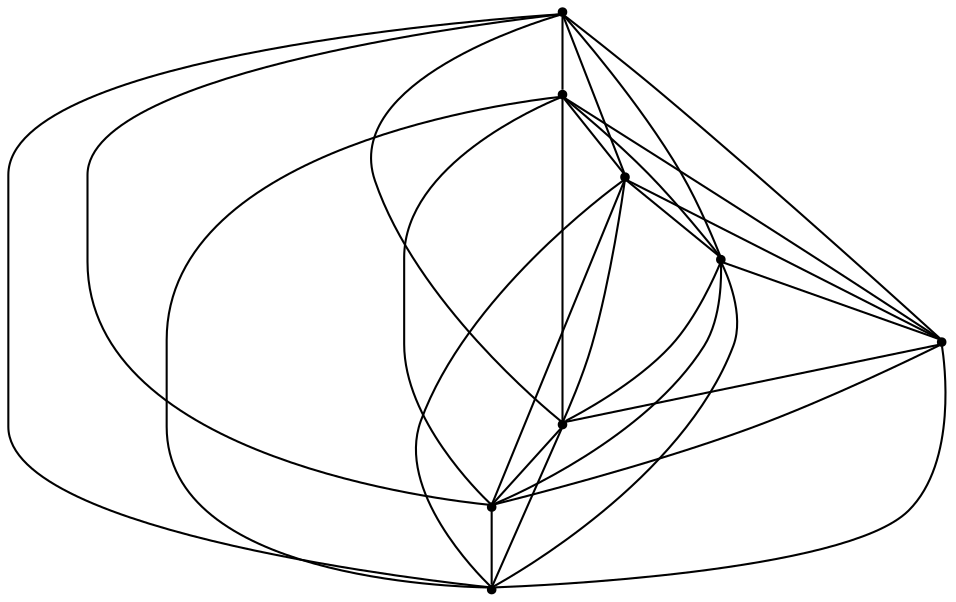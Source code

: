 graph {
  node [shape=point,comment="{\"directed\":false,\"doi\":\"10.1007/978-3-642-18469-7_30\",\"figure\":\"8 (2)\"}"]

  v0 [pos="1499.3606176306494,724.8165407099189"]
  v1 [pos="1493.1387980720792,634.0771121604773"]
  v2 [pos="1486.929450150178,1021.2762489601557"]
  v3 [pos="1481.954539735295,1305.6258095386172"]
  v4 [pos="1481.954539735295,1124.136412656217"]
  v5 [pos="1458.335041546882,916.001266658552"]
  v6 [pos="1452.1216212538234,1214.8852363973"]
  v7 [pos="1435.962452502156,815.5663977631114"]

  v0 -- v3 [id="-1",pos="1499.3606176306494,724.8165407099189 1514.3042154072998,742.2004749316345 1514.3042154072998,742.2004749316345 1514.3042154072998,742.2004749316345 1518.8496179266995,747.5137975925927 1518.8496179266995,747.5137975925927 1518.8496179266995,747.5137975925927 1531.8603347274764,762.6203755135402 1538.3907636628012,794.4879753224143 1538.3907636628012,843.0873463379628 1538.3907636628012,891.6909777788239 1539.3248637969782,924.7629425940236 1541.1847920614186,942.3115708688744 1543.0529923297725,959.8560658952873 1543.9828928311933,977.4046941701381 1543.9828928311933,994.9491256081136 1543.9828928311933,1012.4977538829644 1543.7493677976493,1029.8463329334277 1543.2823177305609,1047.0074532701292 1542.8152676634725,1064.126859591828 1542.585942262684,1103.9540148883889 1542.585942262684,1166.4931795851242 1542.585942262684,1228.990630266857 1532.4817531137414,1267.809336533042 1512.244231909763,1282.949298383679 1481.954539735295,1305.6258095386172 1481.954539735295,1305.6258095386172 1481.954539735295,1305.6258095386172"]
  v7 -- v3 [id="-2",pos="1435.962452502156,815.5663977631114 1416.9196950018134,840.6789978559368 1416.9196950018134,840.6789978559368 1416.9196950018134,840.6789978559368 1404.2551297493962,857.4107690626113 1397.887341137161,874.1426674461609 1397.887341137161,890.9120194194002 1397.887341137161,907.6396573776369 1397.4202910700726,924.7632605362111 1396.4861909358958,942.3076919741866 1395.5520908017188,959.8521870005997 1395.0850407346304,994.5618720237144 1395.0850407346304,1046.382633283215 1395.0850407346304,1098.2075913795907 1394.1593398659654,1131.7087781479422 1392.291012336013,1146.8070259835768 1390.427011700415,1161.9469242457765 1390.427011700415,1177.0826892595383 1392.291012336013,1192.189267180486 1394.1593398659654,1207.3249686058102 1395.0850407346304,1222.4274132783203 1395.0850407346304,1237.5631782920823 1395.0850407346304,1252.707273391157 1409.5761917126388,1267.8054576383543 1438.5167518642947,1282.9454194889913 1461.202149918531,1294.7847599025465 1461.202149918531,1294.7847599025465 1461.202149918531,1294.7847599025465 1481.954539735295,1305.6258095386172 1481.954539735295,1305.6258095386172 1481.954539735295,1305.6258095386172"]
  v7 -- v6 [id="-3",pos="1435.962452502156,815.5663977631114 1419.7176685099892,840.6748010190615 1419.7176685099892,840.6748010190615 1419.7176685099892,840.6748010190615 1408.91710389317,857.4107690626113 1403.4792157823558,874.1384706092856 1403.4792157823558,890.9119558309626 1403.4792157823558,907.6396573776369 1403.0121657152674,924.7590001108983 1402.0822652138463,942.3076919741866 1401.1481650796695,959.8521234121621 1400.6811150125811,994.5576751868391 1400.6811150125811,1046.3784364463397 1400.6811150125811,1098.2075913795907 1401.615215146758,1131.704581311067 1403.4792157823558,1146.8069623951392 1405.3433436795524,1161.946860657339 1413.929556479658,1177.082625671101 1429.1921672687538,1192.1850703436107 1435.760011114085,1198.6694376696423 1435.760011114085,1198.6694376696423 1435.760011114085,1198.6694376696423 1452.1216212538234,1214.8852363973 1452.1216212538234,1214.8852363973 1452.1216212538234,1214.8852363973"]
  v5 -- v3 [id="-4",pos="1458.335041546882,916.001266658552 1441.698291830837,931.9806753697889 1441.698291830837,931.9806753697889 1441.698291830837,931.9806753697889 1430.9061264795293,942.3073104435616 1430.9061264795293,942.3073104435616 1430.9061264795293,942.3073104435616 1412.6452324259642,959.8518054699746 1403.4793430439545,994.5573572446516 1403.4793430439545,1046.378118504152 1403.4793430439545,1098.2072098489657 1401.615215146758,1131.704199780442 1397.8872138755623,1146.8066444529518 1394.159085342768,1161.9465427151513 1393.224985208591,1177.0823077289133 1395.0849134730317,1192.1847524014233 1396.9531137413856,1207.3246506636228 1397.8872138755623,1222.4270317476953 1397.8872138755623,1237.562796761457 1397.8872138755623,1252.7026950236568 1411.9071151537264,1267.8051396961666 1439.9135751712054,1282.9450379583664 1481.954539735295,1305.6258095386172 1481.954539735295,1305.6258095386172 1481.954539735295,1305.6258095386172"]
  v6 -- v5 [id="-5",pos="1452.1216212538234,1214.8852363973 1448.616486857284,1192.1850067551732 1448.616486857284,1192.1850067551732 1448.616486857284,1192.1850067551732 1446.2896357873535,1177.082625671101 1445.5848610539651,1161.946860657339 1446.518961188142,1146.8069623951392 1447.4530613223187,1131.7045177226296 1445.3929505631834,1115.5561068416164 1440.3055408950834,1098.4367005199176 1435.213804332629,1081.279840608529 1433.6249432733377,1064.1229171087027 1435.4889439089357,1047.003510787004 1437.3530718061322,1029.84245403874 1438.282972307553,1012.4938113998392 1438.282972307553,994.9451831249884 1438.282972307553,977.4007516870129 1441.6274071203825,959.8521234121621 1448.3078774805294,942.3076283857491 1450.2845046309428,937.1067936707353 1450.2845046309428,937.1067936707353 1450.2845046309428,937.1067936707353 1458.335041546882,916.001266658552 1458.335041546882,916.001266658552 1458.335041546882,916.001266658552"]
  v7 -- v2 [id="-6",pos="1435.962452502156,815.5663977631114 1451.139448050752,832.8025524560676 1451.139448050752,832.8025524560676 1451.139448050752,832.8025524560676 1458.0951852488042,840.6787435021868 1458.0951852488042,840.6787435021868 1458.0951852488042,840.6787435021868 1472.8532037992063,857.4106418857361 1482.023292813972,874.1424766808482 1485.5970530275895,890.9118286540877 1489.170940502806,907.6394666123244 1490.9556571624375,924.7630697708986 1490.9556571624375,942.3116980457494 1490.9556571624375,959.8519962352871 1490.296823866166,977.4006245101378 1488.9374154692616,994.9450559481133 1486.929450150178,1021.2762489601557 1486.929450150178,1021.2762489601557 1486.929450150178,1021.2762489601557"]
  v5 -- v4 [id="-7",pos="1458.335041546882,916.001266658552 1452.4991109708535,942.3073740319991 1452.4991109708535,942.3073740319991 1452.4991109708535,942.3073740319991 1448.6167413804812,959.8518690584121 1446.6734567689173,985.9810575016136 1446.6734567689173,1020.6824124394153 1446.6734567689173,1055.3504470359649 1452.540725513616,1081.279586254779 1464.3088600650601,1098.4365097546051 1469.046045813643,1105.3042517703484 1469.046045813643,1105.3042517703484 1469.046045813643,1105.3042517703484 1481.954539735295,1124.136412656217 1481.954539735295,1124.136412656217 1481.954539735295,1124.136412656217"]
  v5 -- v1 [id="-11",pos="1458.335041546882,916.001266658552 1470.7558053916628,896.8920668475878 1470.7558053916628,896.8920668475878 1470.7558053916628,896.8920668475878 1474.6381749820353,890.9119558309626 1474.6381749820353,890.9119558309626 1474.6381749820353,890.9119558309626 1485.5138239420648,874.1426038577233 1490.9557844240362,849.8428547615115 1490.9557844240362,817.9711852926373 1490.9557844240362,786.1369058250154 1484.2711144311334,762.616433030415 1470.8308897348732,747.5140519463428 1457.4322795813755,732.374153684143 1450.7100674168676,717.2717726000708 1450.7100674168676,702.1359439978712 1450.7100674168676,686.9960457356715 1457.7826307624912,671.8936646515992 1471.919230926628,656.7537663893995 1493.1387980720792,634.0771121604773 1493.1387980720792,634.0771121604773 1493.1387980720792,634.0771121604773"]
  v5 -- v0 [id="-12",pos="1458.335041546882,916.001266658552 1472.1944977645333,897.8212210963961 1472.1944977645333,897.8212210963961 1472.1944977645333,897.8212210963961 1477.4364030134084,890.9118286540877 1477.4364030134084,890.9118286540877 1477.4364030134084,890.9118286540877 1490.1802522417918,874.1382798439731 1496.5521132251843,849.8385307477613 1496.5521132251843,817.9710581157624 1496.5521132251843,786.1367786481405 1497.0150909211154,762.6163058535401 1497.9491910552922,747.5097279325923 1499.3606176306494,724.8165407099189 1499.3606176306494,724.8165407099189 1499.3606176306494,724.8165407099189"]
  v4 -- v2 [id="-13",pos="1481.954539735295,1124.136412656217 1477.3611914085993,1102.1290267320242 1477.3611914085993,1102.1290267320242 1477.3611914085993,1102.1290267320242 1476.5813323320006,1098.4409609452305 1476.5813323320006,1098.4409609452305 1476.5813323320006,1098.4409609452305 1473.0075721183828,1081.2840374454042 1473.8623882765935,1064.127113945578 1479.0667513538635,1047.0035743754415 1486.929450150178,1021.2762489601557 1486.929450150178,1021.2762489601557 1486.929450150178,1021.2762489601557"]
  v2 -- v6 [id="-15",pos="1486.929450150178,1021.2762489601557 1476.276795326403,1047.003256433254 1476.276795326403,1047.003256433254 1476.276795326403,1047.003256433254 1469.2043592423781,1064.1267960033906 1464.0792801410744,1081.2837195032166 1460.9683703617893,1098.4406430030429 1457.8616602152601,1115.5599857363043 1455.8432912604856,1131.7083966173172 1454.9091911263088,1146.8066444529518 1453.9792906248877,1161.9507395520268 1453.2787155242552,1177.0865045657886 1452.8116654571668,1192.1888856498608 1452.8116654571668,1192.459772393628 1452.8116654571668,1192.459772393628 1452.8116654571668,1192.459772393628 1452.1216212538234,1214.8852363973 1452.1216212538234,1214.8852363973 1452.1216212538234,1214.8852363973"]
  v3 -- v4 [id="-16",pos="1481.954539735295,1305.6258095386172 1481.2477606317275,1282.9411590636787 1481.2477606317275,1282.9411590636787 1481.2477606317275,1282.9411590636787 1480.780710564639,1267.8012608014787 1480.0801354640066,1252.7030129658442 1479.1501077009868,1237.5630511152071 1478.21600756681,1222.4273496898827 1478.21600756681,1207.3207717689352 1479.1501077009868,1192.1850067551732 1480.0801354640066,1177.0825620826633 1480.780710564639,1161.9426638204636 1481.2477606317275,1146.8027655582641 1481.2477606317275,1146.5735292410623 1481.2477606317275,1146.5735292410623 1481.2477606317275,1146.5735292410623 1481.954539735295,1124.136412656217 1481.954539735295,1124.136412656217 1481.954539735295,1124.136412656217"]
  v3 -- v2 [id="-17",pos="1481.954539735295,1305.6258095386172 1484.041789030345,1282.9451651352415 1484.041789030345,1282.9451651352415 1484.041789030345,1282.9451651352415 1485.4429392316104,1267.8052668730415 1485.6722646323988,1252.707019037407 1484.7423641309776,1237.5671207752075 1483.812336367958,1222.4271589245702 1489.170940502806,1207.324777840498 1500.7847067350735,1192.189012826736 1512.3609307957358,1177.0866317426635 1517.2524848634953,1161.9466698920264 1515.3925565990546,1146.806771629827 1513.524356330701,1131.7085237941922 1512.590256196524,1115.5601129131792 1512.590256196524,1098.4407065914804 1512.590256196524,1081.2796498432165 1508.3201205150297,1064.1227263433902 1499.7755222576861,1047.0033200216913 1497.052505831122,1041.5691157410379 1497.052505831122,1041.5691157410379 1497.052505831122,1041.5691157410379 1486.929450150178,1021.2762489601557 1486.929450150178,1021.2762489601557 1486.929450150178,1021.2762489601557"]
  v2 -- v0 [id="-18",pos="1486.929450150178,1021.2762489601557 1491.7355162390363,994.9450559481133 1491.7355162390363,994.9450559481133 1491.7355162390363,994.9450559481133 1494.9548529003812,977.4005609217004 1496.5477863308297,959.8519326468496 1496.5477863308297,942.3075012088741 1496.5477863308297,924.7588093455857 1497.014836397918,907.6394666123244 1497.9489365320949,890.9117650656501 1498.8789642951147,874.1382798439731 1499.346014362203,842.2707436235366 1499.346014362203,795.3006355537152 1499.346014362203,747.280555203828 1499.346014362203,747.280555203828 1499.346014362203,747.280555203828 1499.3606176306494,724.8165407099189 1499.3606176306494,724.8165407099189 1499.3606176306494,724.8165407099189"]
  v4 -- v1 [id="-19",pos="1481.954539735295,1124.136412656217 1500.1631610872098,1098.43256727148 1500.1631610872098,1098.43256727148 1500.1631610872098,1098.43256727148 1512.2857191909268,1081.2756437716537 1522.1897258451743,1064.118783860265 1529.766754167893,1046.999377538566 1537.3772522910594,1029.84245403874 1542.5814881067308,1012.4896781514014 1545.3797161381042,994.9410498765507 1548.173617275123,977.3965548501376 1549.5747674763882,935.5482410675125 1549.5747674763882,869.4001146002383 1549.5747674763882,803.2563121467142 1549.1077174092998,762.6122361935397 1548.173617275123,747.5098551094675 1547.2479164064578,732.374153684143 1546.7766667066135,717.2675757631955 1546.7766667066135,702.1317471609959 1546.7766667066135,686.9918488987964 1537.8401027253922,671.889467814724 1519.9378318568556,656.7495695525242 1510.8052850136953,649.0275168789149 1510.8052850136953,649.0275168789149 1510.8052850136953,649.0275168789149 1493.1387980720792,634.0771121604773 1493.1387980720792,634.0771121604773 1493.1387980720792,634.0771121604773"]
  v0 -- v7 [id="-20",pos="1499.3606176306494,724.8165407099189 1486.681449109786,747.5139247694676 1486.681449109786,747.5139247694676 1486.681449109786,747.5139247694676 1478.2536770000138,762.6163058535401 1467.686637416739,777.7562041157398 1454.9887296254724,792.8961023779393 1450.7142670496235,798.0177694882607 1450.7142670496235,798.0177694882607 1450.7142670496235,798.0177694882607 1435.962452502156,815.5663977631114 1435.962452502156,815.5663977631114 1435.962452502156,815.5663977631114"]
  v7 -- v5 [id="-21",pos="1435.962452502156,815.5663977631114 1449.9342807114258,833.6944438804985 1449.9342807114258,833.6944438804985 1449.9342807114258,833.6944438804985 1455.2928848462739,840.6788706790617 1455.2928848462739,840.6788706790617 1455.2928848462739,840.6788706790617 1468.190975132235,857.4149658994866 1471.9191036650293,874.1426038577233 1466.485415186971,890.9118922425253 1458.335041546882,916.001266658552 1458.335041546882,916.001266658552 1458.335041546882,916.001266658552"]
  v0 -- v4 [id="-23",pos="1499.3606176306494,724.8165407099189 1502.1441151319777,747.5140519463428 1502.1441151319777,747.5140519463428 1502.1441151319777,747.5140519463428 1504.0081157675754,762.616433030415 1504.9422159017522,786.1369058250154 1504.9422159017522,817.9710581157624 1504.9422159017522,849.8386579246362 1504.4751658346638,874.1425402692857 1503.545265333243,890.9119558309626 1502.6111651990661,907.6395937891994 1502.1441151319777,924.7590001108983 1502.1441151319777,942.3076283857491 1502.1441151319777,959.8521234121621 1504.2458404338756,977.4007516870129 1508.478433943765,994.9451831249884 1512.6736125436476,1012.4938113998392 1514.9255065319662,1029.8465872871775 1515.1590315655103,1047.003510787004 1515.43009877066,1064.1229171087027 1509.9546684882405,1081.279840608529 1498.766337780299,1098.4367005199176 1494.4169181228383,1105.0752698068966 1494.4169181228383,1105.0752698068966 1494.4169181228383,1105.0752698068966 1481.954539735295,1124.136412656217 1481.954539735295,1124.136412656217 1481.954539735295,1124.136412656217"]
  v2 -- v1 [id="-24",pos="1486.929450150178,1021.2762489601557 1512.6319980008852,994.9449923596759 1512.6319980008852,994.9449923596759 1512.6319980008852,994.9449923596759 1529.8003512299397,977.4005609217004 1539.3206641642223,959.8519326468496 1541.180592428663,942.3116344573118 1543.0487926970166,924.763006182461 1543.9786931984377,891.6910413672615 1543.9786931984377,843.0874735148377 1543.9786931984377,794.4879753224143 1543.5116431313493,762.6163058535401 1542.5817426299282,747.5137975925927 1541.6476424957514,732.3780961672683 1541.180592428663,717.2715182463207 1541.180592428663,702.1358168209963 1541.180592428663,686.9959185587966 1533.1823282143741,671.8934102978492 1517.1398583486796,656.7535120356495 1509.9130539454782,649.9232236095961 1509.9130539454782,649.9232236095961 1509.9130539454782,649.9232236095961 1493.1387980720792,634.0771121604773 1493.1387980720792,634.0771121604773 1493.1387980720792,634.0771121604773"]
  v0 -- v1 [id="-26",pos="1499.3606176306494,724.8165407099189 1498.6496388943262,702.1356896441212 1498.6496388943262,702.1356896441212 1498.6496388943262,702.1356896441212 1498.1825888272379,686.9915945450464 1497.1734043498507,671.8932831209743 1495.5429287477969,656.7533848587746 1495.5053865761918,656.4033940987526 1495.5053865761918,656.4033940987526 1495.5053865761918,656.4033940987526 1493.1387980720792,634.0771121604773 1493.1387980720792,634.0771121604773 1493.1387980720792,634.0771121604773"]
  v4 -- v7 [id="-28",pos="1481.954539735295,1124.136412656217 1467.6865101551402,1106.2044732800923 1467.6865101551402,1106.2044732800923 1467.6865101551402,1106.2044732800923 1461.5106320336868,1098.4407065914804 1461.5106320336868,1098.4407065914804 1461.5106320336868,1098.4407065914804 1447.8784968466448,1081.2837830916542 1440.1471002047497,1064.1227263433902 1438.2830995691518,1047.0033836101288 1436.4189716719552,1029.8464601103028 1435.4848715377784,1012.4936842229641 1435.4848715377784,994.9491891965512 1435.4848715377784,977.4047577585757 1434.7468815271393,959.8561294837249 1433.2706469826637,942.3116344573118 1431.8319546097932,924.763006182461 1431.0938373375554,907.6435998607622 1431.0938373375554,890.9117650656501 1431.0938373375554,874.1424130924108 1431.9111113241609,857.4147115457365 1433.5041720162078,840.6787435021868 1435.962452502156,815.5663977631114 1435.962452502156,815.5663977631114 1435.962452502156,815.5663977631114"]
  v7 -- v1 [id="-33",pos="1435.962452502156,815.5663977631114 1441.6984190924356,793.7878666254953 1441.6984190924356,793.7878666254953 1441.6984190924356,793.7878666254953 1441.9361437587356,792.8961023779393 1441.9361437587356,792.8961023779393 1441.9361437587356,792.8961023779393 1445.9352122350808,777.7562041157398 1447.4489889511617,762.6163058535401 1446.5148888169847,747.5137975925927 1445.5849883155638,732.3780961672683 1445.1220106196326,717.275715083196 1445.1220106196326,702.1358168209963 1445.1220106196326,686.9959185587966 1453.1202748339213,671.8976071347245 1469.1252025280105,656.7577088725247 1493.1387980720792,634.0771121604773 1493.1387980720792,634.0771121604773 1493.1387980720792,634.0771121604773"]
  v4 -- v6 [id="-35",pos="1481.954539735295,1124.136412656217 1470.7558053916628,1143.9314932512088 1470.7558053916628,1143.9314932512088 1470.7558053916628,1143.9314932512088 1469.1253297896092,1146.8069623951392 1469.1253297896092,1146.8069623951392 1469.1253297896092,1146.8069623951392 1460.57653189951,1161.946860657339 1455.605821117383,1177.082625671101 1454.2088705488734,1192.1850067551732 1452.1216212538234,1214.8852363973 1452.1216212538234,1214.8852363973 1452.1216212538234,1214.8852363973"]
  v6 -- v3 [id="-37",pos="1452.1216212538234,1214.8852363973 1462.3280332818908,1235.1211279381791 1462.3280332818908,1235.1211279381791 1462.3280332818908,1235.1211279381791 1463.5290009884613,1237.5631782920823 1463.5290009884613,1237.5631782920823 1463.5290009884613,1237.5631782920823 1471.1436987443838,1252.707273391157 1476.1186091592667,1267.8055212267918 1478.4454602291971,1282.9454194889913 1481.954539735295,1305.6258095386172 1481.954539735295,1305.6258095386172 1481.954539735295,1305.6258095386172"]
  v5 -- v2 [id="-40",pos="1458.335041546882,916.001266658552 1473.3203811278934,942.3118252226244 1473.3203811278934,942.3118252226244 1473.3203811278934,942.3118252226244 1483.3410866681138,959.8562566605999 1488.0825993110511,977.4048849354507 1487.6155492439627,994.9493799618637 1487.5362652679964,998.8291648877321 1487.5362652679964,998.8291648877321 1487.5362652679964,998.8291648877321 1486.929450150178,1021.2762489601557 1486.929450150178,1021.2762489601557 1486.929450150178,1021.2762489601557"]
  v6 -- v0 [id="-42",pos="1452.1216212538234,1214.8852363973 1483.770594563597,1192.1847524014233 1483.770594563597,1192.1847524014233 1483.770594563597,1192.1847524014233 1504.8213173830236,1177.0823713173509 1516.3182574677198,1161.9466063035889 1518.1864577360734,1146.8067080413894 1520.0546580044272,1131.7042633688793 1520.9804861346909,1115.5558524878666 1520.9804861346909,1098.4364461661676 1520.9804861346909,1081.279586254779 1520.8678596198754,1064.1226627549527 1520.6718767579364,1047.003256433254 1520.4758938959974,1029.8421996849897 1518.2615420792838,1012.4935570460891 1514.070563112157,994.9449287712384 1509.8337699695119,977.4004973332628 1507.73624430037,959.8518690584121 1507.73624430037,942.3073740319991 1507.73624430037,924.7587457571483 1508.2032943674583,907.6393394354495 1509.137394501635,890.9117014772128 1510.067295003056,874.138152667098 1510.5343450701444,849.8385307477613 1510.5343450701444,817.9708037620123 1510.5343450701444,786.1366514712654 1508.6703444345467,762.616178676665 1504.9380162689965,747.5096007557174 1504.7462330398132,746.6970677012914 1504.7462330398132,746.6970677012914 1504.7462330398132,746.6970677012914 1499.3606176306494,724.8165407099189 1499.3606176306494,724.8165407099189 1499.3606176306494,724.8165407099189"]
  v6 -- v1 [id="-44",pos="1452.1216212538234,1214.8852363973 1424.9972431920683,1192.1890764151735 1424.9972431920683,1192.1890764151735 1424.9972431920683,1192.1890764151735 1406.936531633198,1177.086695331101 1396.0191408688072,1161.946733480464 1392.2869399648557,1146.8068352182643 1388.5588114320615,1131.7085873826297 1386.6988831676208,1098.2074006142784 1386.6988831676208,1046.3825061063399 1386.6988831676208,994.5617448468394 1387.1576612307963,959.8561930721623 1388.091761364973,942.3116980457494 1389.0258614991499,924.7630697708986 1389.4929115662383,907.6436634491997 1389.4929115662383,890.9118286540877 1389.4929115662383,874.1424766808482 1390.427011700415,857.4148387226114 1392.2869399648557,840.6787435021868 1394.1551402332095,823.9511691323873 1395.0850407346304,792.8962295548145 1395.0850407346304,747.5139247694676 1395.0850407346304,702.1358168209963 1411.4359927154808,671.8977343115996 1444.1087537710882,656.7578360493999 1471.8816887550229,643.9099194285939 1471.8816887550229,643.9099194285939 1471.8816887550229,643.9099194285939 1493.1387980720792,634.0771121604773 1493.1387980720792,634.0771121604773 1493.1387980720792,634.0771121604773"]
  v3 -- v1 [id="-48",pos="1481.954539735295,1305.6258095386172 1515.042205417939,1282.9453559005537 1515.042205417939,1282.9453559005537 1515.042205417939,1282.9453559005537 1537.1437272575154,1267.8054576383543 1548.1737445367216,1228.982554535294 1548.1737445367216,1166.4851038535612 1548.1737445367216,1103.950135993701 1548.407269570266,1064.1229171087027 1548.8743196373543,1046.9993139501285 1549.3371700716868,1029.84245403874 1550.0377451723195,1012.4938113998392 1550.9718453064963,994.9451831249884 1551.9017458079172,977.4007516870129 1552.3687958750056,935.5524379043878 1552.3687958750056,869.4043114371136 1552.3687958750056,803.2563121467142 1551.9017458079172,762.6122361935397 1550.9718453064963,747.5098551094675 1550.0377451723195,732.374153684143 1549.5706951052312,717.2716454231957 1549.5706951052312,702.1359439978712 1549.5706951052312,686.9918488987964 1540.1712806896771,671.8936646515992 1521.3307100542079,656.7537663893995 1511.193178366416,648.6024917626382 1511.193178366416,648.6024917626382 1511.193178366416,648.6024917626382 1493.1387980720792,634.0771121604773 1493.1387980720792,634.0771121604773 1493.1387980720792,634.0771121604773"]
}